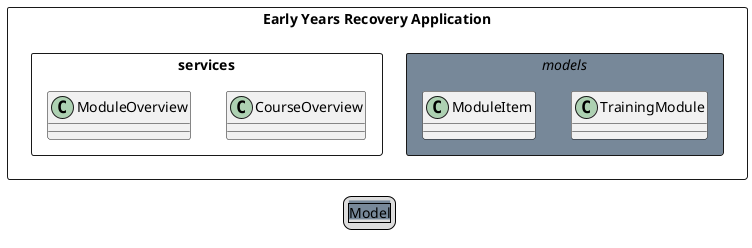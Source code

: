 @startuml
hide stereotype

<style>
  .g {
    BackgroundColor LightSlateGray
    FontStyle italic
  }
}
</style>


legend
|<back:LightSlateGrey>Model</back>|
endlegend


rectangle "Early Years Recovery Application" {
  rectangle models <<g>> {
    class TrainingModule
    class ModuleItem
  }

  rectangle services {
    class CourseOverview
    class ModuleOverview
  }
}


' package "Some Group" {
'    HTTP - [First Component]
'   [Another Component]
' }

' node "Other Groups" {
'   FTP - [Second Component]
'   [First Component] --> FTP
' }

' cloud {
'   [Example 1]
' }


' database "MySql" {
'   folder "This is my folder" {
'     [Folder 3]
'   }
'   frame "Foo" {
'     [Frame 4]
'   }
' }


' [Another Component] --> [Example 1]
' [Example 1] --> [Folder 3]
' [Folder 3] --> [Frame 4]

@enduml
